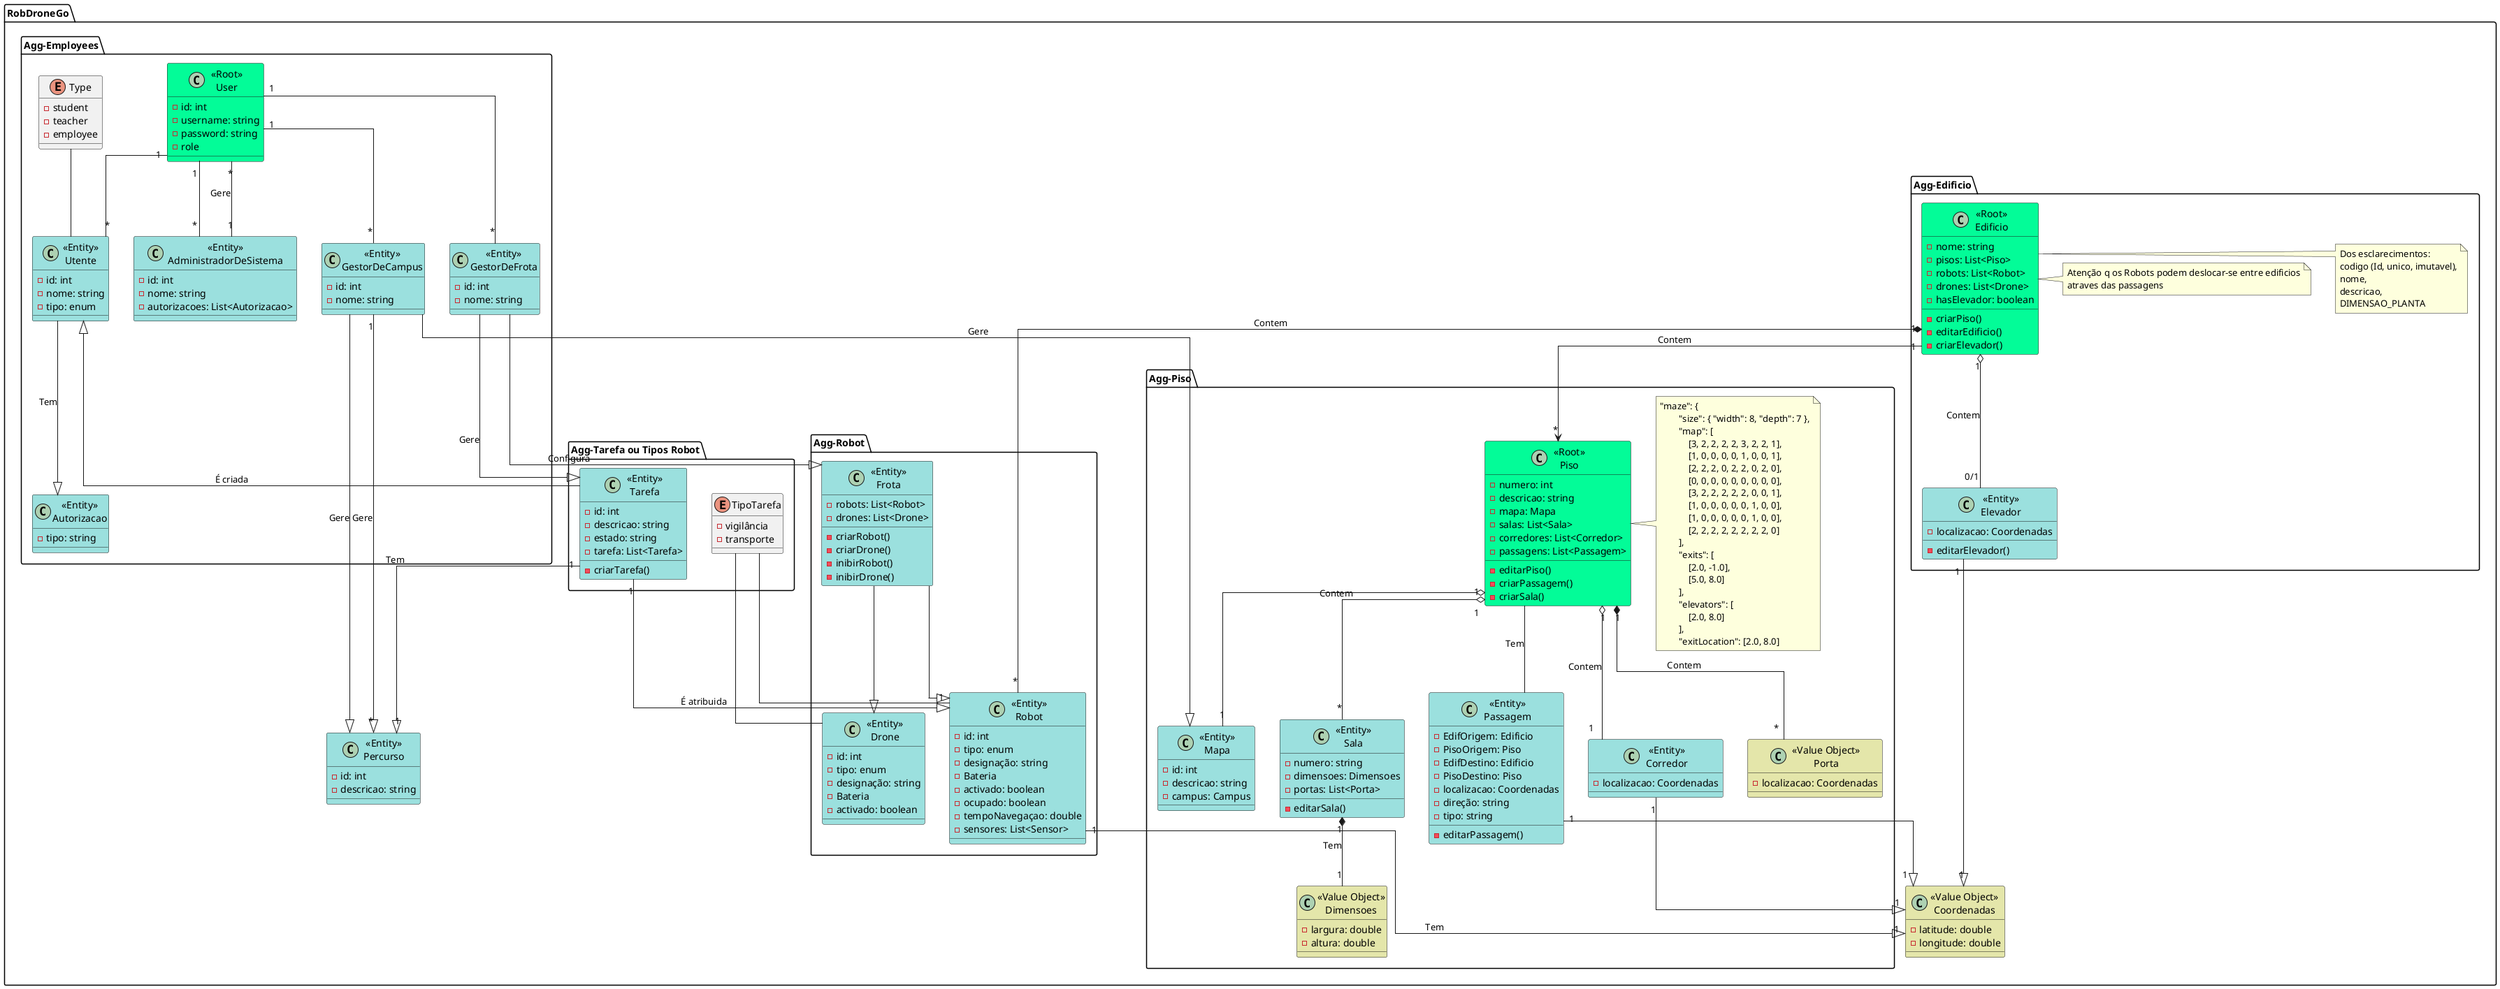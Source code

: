 @startuml RobDroneGo
'orto:
'left to right direction
top to bottom direction
skinparam linetype ortho
'skinparam linetype polyline

package "RobDroneGo" {

/'
class "<<Root>> \nCampus" as Campus #03fc98{
    - nome: string
    - edificios: List<Edificio>
    - criarEdificio()
  }
'/

package "Agg-Edificio" {
                         class "<<Root>>\nEdificio" as Edificio #03fc98
                         {
                           - nome: string
                           - pisos: List<Piso>
                           - robots: List<Robot>
                           - drones: List<Drone>
                           - hasElevador: boolean
                           - criarPiso()
                           - editarEdificio()
                           - criarElevador()
                         }

                         note right of Edificio
                           Dos esclarecimentos:
                           codigo (Id, unico, imutavel),
                           nome,
                           descricao,
                           DIMENSAO_PLANTA
                         end note

                         note right of Edificio
                               Atenção q os Robots podem deslocar-se entre edificios
                               atraves das passagens
                         end note

                         class "<<Entity>>\nElevador" as Elevador #9be0de
                         {
                             - localizacao: Coordenadas
                             - editarElevador()
                         }
                      }

package "Agg-Piso" {
                      class "<<Root>>\nPiso" as Piso #03fc98
                      {
                        - numero: int
                        - descricao: string
                        - mapa: Mapa
                        - salas: List<Sala>
                        - corredores: List<Corredor>
                        - passagens: List<Passagem>
                        - editarPiso()
                        - criarPassagem()
                        - criarSala()
                      }

                      note right of Piso
                                                   "maze": {
                                                           "size": { "width": 8, "depth": 7 },
                                                           "map": [
                                                               [3, 2, 2, 2, 2, 3, 2, 2, 1],
                                                               [1, 0, 0, 0, 0, 1, 0, 0, 1],
                                                               [2, 2, 2, 0, 2, 2, 0, 2, 0],
                                                               [0, 0, 0, 0, 0, 0, 0, 0, 0],
                                                               [3, 2, 2, 2, 2, 2, 0, 0, 1],
                                                               [1, 0, 0, 0, 0, 0, 1, 0, 0],
                                                               [1, 0, 0, 0, 0, 0, 1, 0, 0],
                                                               [2, 2, 2, 2, 2, 2, 2, 2, 0]
                                                           ],
                                                           "exits": [
                                                               [2.0, -1.0],
                                                               [5.0, 8.0]
                                                           ],
                                                           "elevators": [
                                                               [2.0, 8.0]
                                                           ],
                                                           "exitLocation": [2.0, 8.0]
                      end note

                      class "<<Entity>>\nCorredor" as Corredor #9be0de{
                          - localizacao: Coordenadas
                      }

                      class "<<Entity>>\nSala" as Sala #9be0de{
                        - numero: string
                        - dimensoes: Dimensoes
                        - portas: List<Porta>
                        - editarSala()
                      }

                      class "<<Value Object>>\nDimensoes" as Dimensoes #e4e6aa{
                        - largura: double
                        - altura: double
                      }

                      class "<<Entity>>\nMapa" as Mapa #9be0de{
                        - id: int
                        - descricao: string
                        - campus: Campus
                      }

                      class "<<Value Object>>\nPorta" as Porta #e4e6aa{
                        - localizacao: Coordenadas
                      }

                      class "<<Entity>>\nPassagem" as Passagem #9be0de{
                        - EdifOrigem: Edificio
                        - PisoOrigem: Piso
                        - EdifDestino: Edificio
                        - PisoDestino: Piso
                        - localizacao: Coordenadas
                        - direção: string
                        - tipo: string
                        - editarPassagem()
                      }

  }


package "Agg-Robot" {
                      class "<<Entity>>\nFrota" as Frota #9be0de{
                        - robots: List<Robot>
                        - drones: List<Drone>
                        - criarRobot()
                        - criarDrone()
                        - inibirRobot()
                        - inibirDrone()
                      }

                      class "<<Entity>>\nRobot" as Robot #9be0de{
                        - id: int
                        - tipo: enum
                        - designação: string
                        - Bateria
                        - activado: boolean
                        - ocupado: boolean
                        - tempoNavegaçao: double
                        - sensores: List<Sensor>
                      }

                      class "<<Entity>>\nDrone" as Drone #9be0de{
                        - id: int
                        - tipo: enum
                        - designação: string
                        - Bateria
                        - activado: boolean
                      }
  }


package "Agg-Tarefa ou Tipos Robot" {
                                      class "<<Entity>>\nTarefa" as Tarefa #9be0de{
                                        - id: int
                                        - descricao: string
                                        - estado: string
                                        - tarefa: List<Tarefa>
                                        - criarTarefa()
                                      }
                                      enum "TipoTarefa" as TipoTarefa{
                                        - vigilância
                                        - transporte
                                      }
}


  class "<<Entity>>\nPercurso" as Percurso #9be0de{
    - id: int
    - descricao: string
  }


  class "<<Value Object>>\nCoordenadas" as Coordenadas #e4e6aa{
    - latitude: double
    - longitude: double
  }


package "Agg-Employees" {
                          class "<<Root>>\nUser" as User #03fc98{
                            - id: int
                            - username: string
                            - password: string
                            - role
                          }

                          class "<<Entity>>\nUtente" as Utente #9be0de{
                            - id: int
                            - nome: string
                            - tipo: enum
                          }

                          class "<<Entity>>\nAutorizacao" as Autorizacao #9be0de{
                            - tipo: string
                          }

                          enum Type{
                          - student
                          - teacher
                          - employee
                          }

                          class "<<Entity>>\nAdministradorDeSistema" as AdministradorDeSistema #9be0de{
                            - id: int
                            - nome: string
                            - autorizacoes: List<Autorizacao>
                          }

                          class "<<Entity>>\nGestorDeFrota" as GestorDeFrota #9be0de{
                            - id: int
                            - nome: string
                          }

                          class "<<Entity>>\nGestorDeCampus" as GestorDeCampus #9be0de{
                            - id: int
                            - nome: string
                          }
}



  'Campus "1" o-- "*" Edificio : Contem
  Edificio "1" --> "*" Piso : Contem
  Piso "1" o-- "*" Sala : Contem
  Edificio "1" o-- "0/1" Elevador : Contem

  Piso "1" o-- "1" Corredor : Contem
  Piso "1" *-- "*" Porta : Contem
  Edificio "1" *-- "*" Robot : Contem
  Utente --|> Autorizacao : Tem
  Frota --|> Robot
  Frota --|> Drone
  GestorDeFrota --|> Frota :Configura
  GestorDeFrota --|> Tarefa : Gere
  GestorDeCampus --|> Mapa :Gere
  GestorDeCampus --|> Percurso :Gere
  GestorDeCampus "1" --|> "*"Percurso: Gere
  Tarefa --|> Utente : É criada
  Tarefa "1"--|> "1"Robot : É atribuida
  Tarefa "1"--|> "1"Percurso : Tem
  Robot "1" --|> "1" Coordenadas : Tem
  Sala "1" *-- "1"Dimensoes : Tem
  Piso -- Passagem : Tem
  Type -- Utente
  User "1"-- "*" Utente
  User "1"-- "*" GestorDeFrota
  User "1"-- "*" GestorDeCampus
  User "1"-- "*" AdministradorDeSistema
  AdministradorDeSistema "1"-- "*" User : Gere
  Piso "1" o-- "1" Mapa
  Passagem "1"--|> "1"Coordenadas
  Elevador "1"--|> "1"Coordenadas
  Corredor "1"--|> "1"Coordenadas
  TipoTarefa -- Robot
  TipoTarefa -- Drone
}

@enduml

